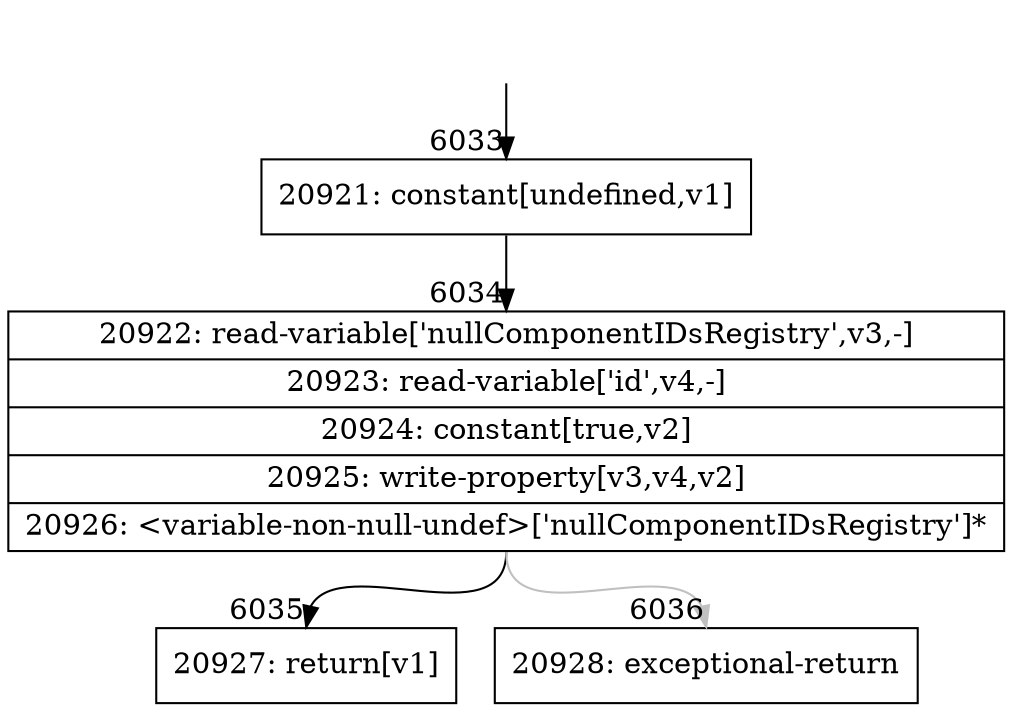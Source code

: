 digraph {
rankdir="TD"
BB_entry405[shape=none,label=""];
BB_entry405 -> BB6033 [tailport=s, headport=n, headlabel="    6033"]
BB6033 [shape=record label="{20921: constant[undefined,v1]}" ] 
BB6033 -> BB6034 [tailport=s, headport=n, headlabel="      6034"]
BB6034 [shape=record label="{20922: read-variable['nullComponentIDsRegistry',v3,-]|20923: read-variable['id',v4,-]|20924: constant[true,v2]|20925: write-property[v3,v4,v2]|20926: \<variable-non-null-undef\>['nullComponentIDsRegistry']*}" ] 
BB6034 -> BB6035 [tailport=s, headport=n, headlabel="      6035"]
BB6034 -> BB6036 [tailport=s, headport=n, color=gray, headlabel="      6036"]
BB6035 [shape=record label="{20927: return[v1]}" ] 
BB6036 [shape=record label="{20928: exceptional-return}" ] 
//#$~ 10670
}
